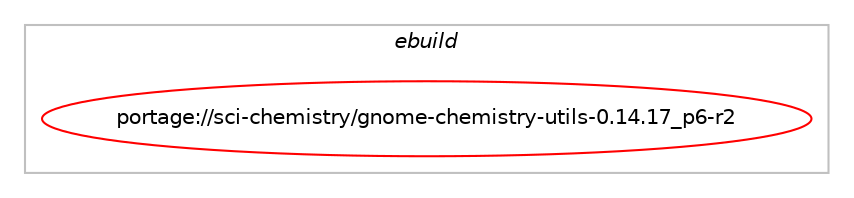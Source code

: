 digraph prolog {

# *************
# Graph options
# *************

newrank=true;
concentrate=true;
compound=true;
graph [rankdir=LR,fontname=Helvetica,fontsize=10,ranksep=1.5];#, ranksep=2.5, nodesep=0.2];
edge  [arrowhead=vee];
node  [fontname=Helvetica,fontsize=10];

# **********
# The ebuild
# **********

subgraph cluster_leftcol {
color=gray;
label=<<i>ebuild</i>>;
id [label="portage://sci-chemistry/gnome-chemistry-utils-0.14.17_p6-r2", color=red, width=4, href="../sci-chemistry/gnome-chemistry-utils-0.14.17_p6-r2.svg"];
}

# ****************
# The dependencies
# ****************

subgraph cluster_midcol {
color=gray;
label=<<i>dependencies</i>>;
subgraph cluster_compile {
fillcolor="#eeeeee";
style=filled;
label=<<i>compile</i>>;
# *** BEGIN UNKNOWN DEPENDENCY TYPE (TODO) ***
# id -> equal(use_conditional_group(positive,gnumeric,portage://sci-chemistry/gnome-chemistry-utils-0.14.17_p6-r2,[package_dependency(portage://sci-chemistry/gnome-chemistry-utils-0.14.17_p6-r2,install,no,app-office,gnumeric,greaterequal,[1.12.42,,,1.12.42],any_same_slot,[])]))
# *** END UNKNOWN DEPENDENCY TYPE (TODO) ***

# *** BEGIN UNKNOWN DEPENDENCY TYPE (TODO) ***
# id -> equal(package_dependency(portage://sci-chemistry/gnome-chemistry-utils-0.14.17_p6-r2,install,no,dev-libs,glib,greaterequal,[2.36.0,,,2.36.0],[slot(2)],[]))
# *** END UNKNOWN DEPENDENCY TYPE (TODO) ***

# *** BEGIN UNKNOWN DEPENDENCY TYPE (TODO) ***
# id -> equal(package_dependency(portage://sci-chemistry/gnome-chemistry-utils-0.14.17_p6-r2,install,no,dev-libs,libxml2,greaterequal,[2.4.16,,,2.4.16],[slot(2)],[]))
# *** END UNKNOWN DEPENDENCY TYPE (TODO) ***

# *** BEGIN UNKNOWN DEPENDENCY TYPE (TODO) ***
# id -> equal(package_dependency(portage://sci-chemistry/gnome-chemistry-utils-0.14.17_p6-r2,install,no,gnome-extra,libgsf,greaterequal,[1.14.9,,,1.14.9],[],[]))
# *** END UNKNOWN DEPENDENCY TYPE (TODO) ***

# *** BEGIN UNKNOWN DEPENDENCY TYPE (TODO) ***
# id -> equal(package_dependency(portage://sci-chemistry/gnome-chemistry-utils-0.14.17_p6-r2,install,no,sci-chemistry,bodr,greaterequal,[5,,,5],[],[]))
# *** END UNKNOWN DEPENDENCY TYPE (TODO) ***

# *** BEGIN UNKNOWN DEPENDENCY TYPE (TODO) ***
# id -> equal(package_dependency(portage://sci-chemistry/gnome-chemistry-utils-0.14.17_p6-r2,install,no,sci-chemistry,chemical-mime-data,greaterequal,[0.1.94,,,0.1.94],[],[]))
# *** END UNKNOWN DEPENDENCY TYPE (TODO) ***

# *** BEGIN UNKNOWN DEPENDENCY TYPE (TODO) ***
# id -> equal(package_dependency(portage://sci-chemistry/gnome-chemistry-utils-0.14.17_p6-r2,install,no,sci-chemistry,openbabel,greaterequal,[2.3.0,,,2.3.0],[slot(0),equal],[]))
# *** END UNKNOWN DEPENDENCY TYPE (TODO) ***

# *** BEGIN UNKNOWN DEPENDENCY TYPE (TODO) ***
# id -> equal(package_dependency(portage://sci-chemistry/gnome-chemistry-utils-0.14.17_p6-r2,install,no,virtual,glu,none,[,,],[],[]))
# *** END UNKNOWN DEPENDENCY TYPE (TODO) ***

# *** BEGIN UNKNOWN DEPENDENCY TYPE (TODO) ***
# id -> equal(package_dependency(portage://sci-chemistry/gnome-chemistry-utils-0.14.17_p6-r2,install,no,x11-libs,cairo,greaterequal,[1.6.0,,,1.6.0],[],[]))
# *** END UNKNOWN DEPENDENCY TYPE (TODO) ***

# *** BEGIN UNKNOWN DEPENDENCY TYPE (TODO) ***
# id -> equal(package_dependency(portage://sci-chemistry/gnome-chemistry-utils-0.14.17_p6-r2,install,no,x11-libs,gdk-pixbuf,greaterequal,[2.22.0,,,2.22.0],[],[]))
# *** END UNKNOWN DEPENDENCY TYPE (TODO) ***

# *** BEGIN UNKNOWN DEPENDENCY TYPE (TODO) ***
# id -> equal(package_dependency(portage://sci-chemistry/gnome-chemistry-utils-0.14.17_p6-r2,install,no,x11-libs,goffice,greaterequal,[0.10.12,,,0.10.12],[],[]))
# *** END UNKNOWN DEPENDENCY TYPE (TODO) ***

# *** BEGIN UNKNOWN DEPENDENCY TYPE (TODO) ***
# id -> equal(package_dependency(portage://sci-chemistry/gnome-chemistry-utils-0.14.17_p6-r2,install,no,x11-libs,gtk+,none,[,,],[slot(3)],[use(enable(X),none)]))
# *** END UNKNOWN DEPENDENCY TYPE (TODO) ***

# *** BEGIN UNKNOWN DEPENDENCY TYPE (TODO) ***
# id -> equal(package_dependency(portage://sci-chemistry/gnome-chemistry-utils-0.14.17_p6-r2,install,no,x11-libs,libX11,greaterequal,[1.0.0,,,1.0.0],[],[]))
# *** END UNKNOWN DEPENDENCY TYPE (TODO) ***

}
subgraph cluster_compileandrun {
fillcolor="#eeeeee";
style=filled;
label=<<i>compile and run</i>>;
}
subgraph cluster_run {
fillcolor="#eeeeee";
style=filled;
label=<<i>run</i>>;
# *** BEGIN UNKNOWN DEPENDENCY TYPE (TODO) ***
# id -> equal(use_conditional_group(positive,gnumeric,portage://sci-chemistry/gnome-chemistry-utils-0.14.17_p6-r2,[package_dependency(portage://sci-chemistry/gnome-chemistry-utils-0.14.17_p6-r2,run,no,app-office,gnumeric,greaterequal,[1.12.42,,,1.12.42],any_same_slot,[])]))
# *** END UNKNOWN DEPENDENCY TYPE (TODO) ***

# *** BEGIN UNKNOWN DEPENDENCY TYPE (TODO) ***
# id -> equal(package_dependency(portage://sci-chemistry/gnome-chemistry-utils-0.14.17_p6-r2,run,no,dev-libs,glib,greaterequal,[2.36.0,,,2.36.0],[slot(2)],[]))
# *** END UNKNOWN DEPENDENCY TYPE (TODO) ***

# *** BEGIN UNKNOWN DEPENDENCY TYPE (TODO) ***
# id -> equal(package_dependency(portage://sci-chemistry/gnome-chemistry-utils-0.14.17_p6-r2,run,no,dev-libs,libxml2,greaterequal,[2.4.16,,,2.4.16],[slot(2)],[]))
# *** END UNKNOWN DEPENDENCY TYPE (TODO) ***

# *** BEGIN UNKNOWN DEPENDENCY TYPE (TODO) ***
# id -> equal(package_dependency(portage://sci-chemistry/gnome-chemistry-utils-0.14.17_p6-r2,run,no,gnome-extra,libgsf,greaterequal,[1.14.9,,,1.14.9],[],[]))
# *** END UNKNOWN DEPENDENCY TYPE (TODO) ***

# *** BEGIN UNKNOWN DEPENDENCY TYPE (TODO) ***
# id -> equal(package_dependency(portage://sci-chemistry/gnome-chemistry-utils-0.14.17_p6-r2,run,no,sci-chemistry,bodr,greaterequal,[5,,,5],[],[]))
# *** END UNKNOWN DEPENDENCY TYPE (TODO) ***

# *** BEGIN UNKNOWN DEPENDENCY TYPE (TODO) ***
# id -> equal(package_dependency(portage://sci-chemistry/gnome-chemistry-utils-0.14.17_p6-r2,run,no,sci-chemistry,chemical-mime-data,greaterequal,[0.1.94,,,0.1.94],[],[]))
# *** END UNKNOWN DEPENDENCY TYPE (TODO) ***

# *** BEGIN UNKNOWN DEPENDENCY TYPE (TODO) ***
# id -> equal(package_dependency(portage://sci-chemistry/gnome-chemistry-utils-0.14.17_p6-r2,run,no,sci-chemistry,openbabel,greaterequal,[2.3.0,,,2.3.0],[slot(0),equal],[]))
# *** END UNKNOWN DEPENDENCY TYPE (TODO) ***

# *** BEGIN UNKNOWN DEPENDENCY TYPE (TODO) ***
# id -> equal(package_dependency(portage://sci-chemistry/gnome-chemistry-utils-0.14.17_p6-r2,run,no,virtual,glu,none,[,,],[],[]))
# *** END UNKNOWN DEPENDENCY TYPE (TODO) ***

# *** BEGIN UNKNOWN DEPENDENCY TYPE (TODO) ***
# id -> equal(package_dependency(portage://sci-chemistry/gnome-chemistry-utils-0.14.17_p6-r2,run,no,x11-libs,cairo,greaterequal,[1.6.0,,,1.6.0],[],[]))
# *** END UNKNOWN DEPENDENCY TYPE (TODO) ***

# *** BEGIN UNKNOWN DEPENDENCY TYPE (TODO) ***
# id -> equal(package_dependency(portage://sci-chemistry/gnome-chemistry-utils-0.14.17_p6-r2,run,no,x11-libs,gdk-pixbuf,greaterequal,[2.22.0,,,2.22.0],[],[]))
# *** END UNKNOWN DEPENDENCY TYPE (TODO) ***

# *** BEGIN UNKNOWN DEPENDENCY TYPE (TODO) ***
# id -> equal(package_dependency(portage://sci-chemistry/gnome-chemistry-utils-0.14.17_p6-r2,run,no,x11-libs,goffice,greaterequal,[0.10.12,,,0.10.12],[],[]))
# *** END UNKNOWN DEPENDENCY TYPE (TODO) ***

# *** BEGIN UNKNOWN DEPENDENCY TYPE (TODO) ***
# id -> equal(package_dependency(portage://sci-chemistry/gnome-chemistry-utils-0.14.17_p6-r2,run,no,x11-libs,gtk+,none,[,,],[slot(3)],[use(enable(X),none)]))
# *** END UNKNOWN DEPENDENCY TYPE (TODO) ***

# *** BEGIN UNKNOWN DEPENDENCY TYPE (TODO) ***
# id -> equal(package_dependency(portage://sci-chemistry/gnome-chemistry-utils-0.14.17_p6-r2,run,no,x11-libs,libX11,greaterequal,[1.0.0,,,1.0.0],[],[]))
# *** END UNKNOWN DEPENDENCY TYPE (TODO) ***

}
}

# **************
# The candidates
# **************

subgraph cluster_choices {
rank=same;
color=gray;
label=<<i>candidates</i>>;

}

}
